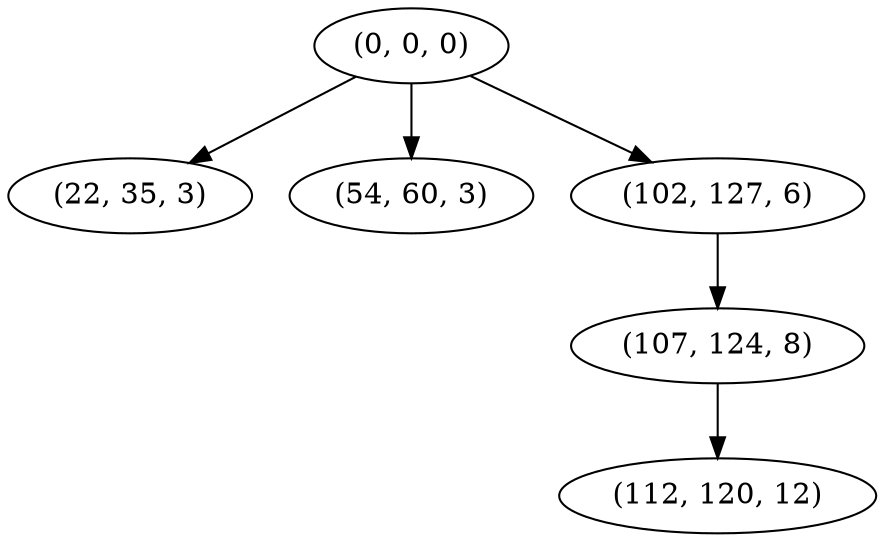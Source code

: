 digraph tree {
    "(0, 0, 0)";
    "(22, 35, 3)";
    "(54, 60, 3)";
    "(102, 127, 6)";
    "(107, 124, 8)";
    "(112, 120, 12)";
    "(0, 0, 0)" -> "(22, 35, 3)";
    "(0, 0, 0)" -> "(54, 60, 3)";
    "(0, 0, 0)" -> "(102, 127, 6)";
    "(102, 127, 6)" -> "(107, 124, 8)";
    "(107, 124, 8)" -> "(112, 120, 12)";
}
